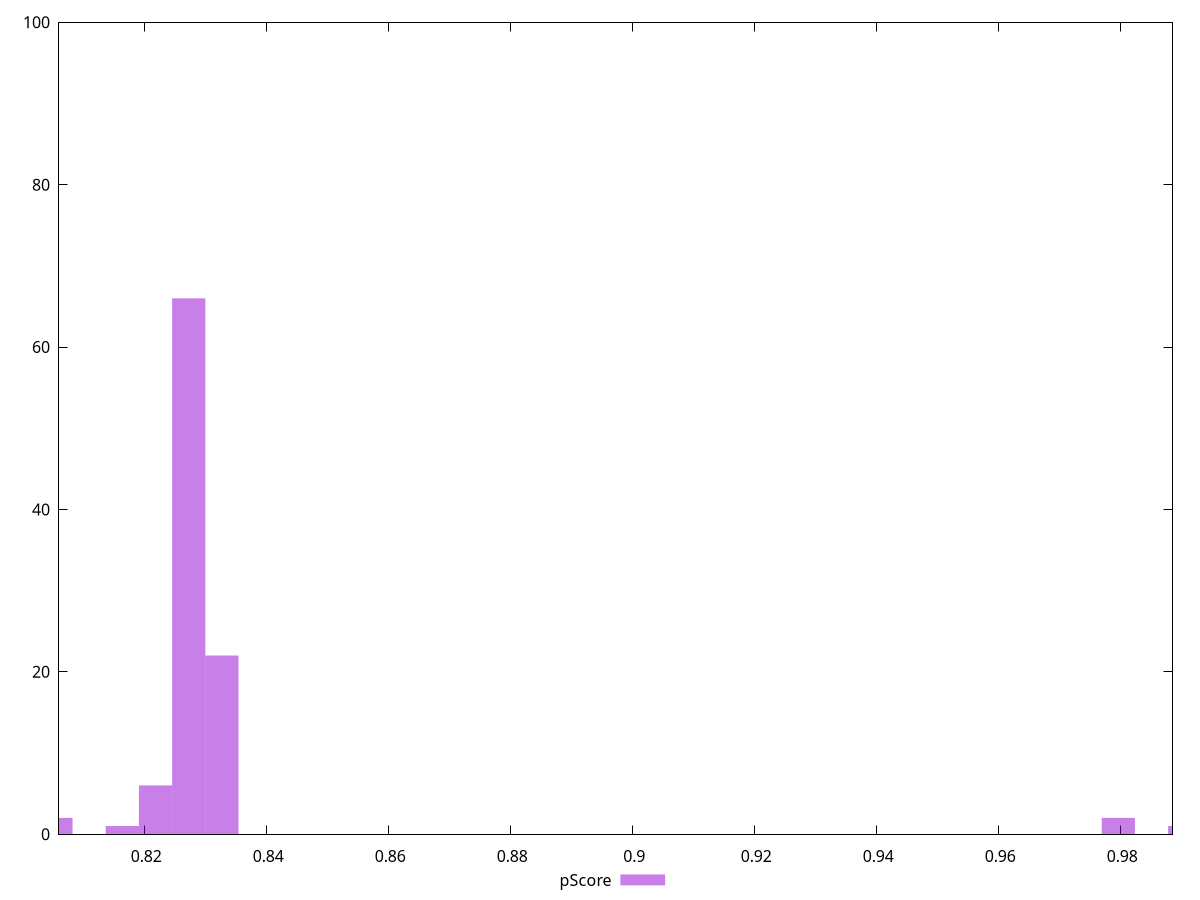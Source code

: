 reset

$pScore <<EOF
0.8272842293353716 66
0.8327268887388938 22
0.8218415699318494 6
0.9796786926339927 2
0.8055135917212829 2
0.9905640114410371 1
0.8163989105283272 1
EOF

set key outside below
set boxwidth 0.005442659403522182
set xrange [0.8060174757630784:0.9885578461194238]
set yrange [0:100]
set trange [0:100]
set style fill transparent solid 0.5 noborder
set terminal svg size 640, 490 enhanced background rgb 'white'
set output "report_00025_2021-02-22T21:38:55.199Z/first-cpu-idle/samples/pages+cached+noadtech/pScore/histogram.svg"

plot $pScore title "pScore" with boxes

reset
